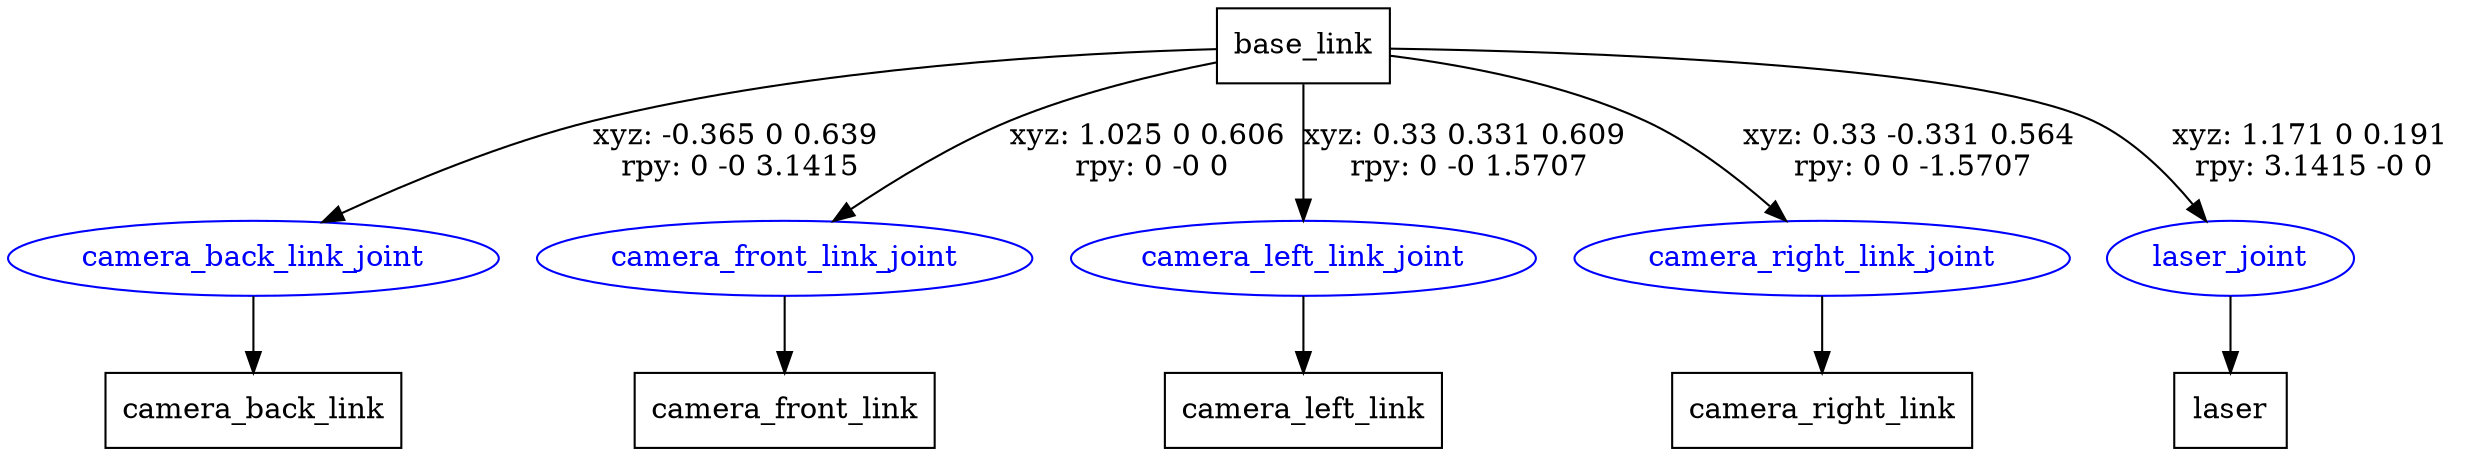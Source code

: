 digraph G {
node [shape=box];
"base_link" [label="base_link"];
"camera_back_link" [label="camera_back_link"];
"camera_front_link" [label="camera_front_link"];
"camera_left_link" [label="camera_left_link"];
"camera_right_link" [label="camera_right_link"];
"laser" [label="laser"];
node [shape=ellipse, color=blue, fontcolor=blue];
"base_link" -> "camera_back_link_joint" [label="xyz: -0.365 0 0.639 \nrpy: 0 -0 3.1415"]
"camera_back_link_joint" -> "camera_back_link"
"base_link" -> "camera_front_link_joint" [label="xyz: 1.025 0 0.606 \nrpy: 0 -0 0"]
"camera_front_link_joint" -> "camera_front_link"
"base_link" -> "camera_left_link_joint" [label="xyz: 0.33 0.331 0.609 \nrpy: 0 -0 1.5707"]
"camera_left_link_joint" -> "camera_left_link"
"base_link" -> "camera_right_link_joint" [label="xyz: 0.33 -0.331 0.564 \nrpy: 0 0 -1.5707"]
"camera_right_link_joint" -> "camera_right_link"
"base_link" -> "laser_joint" [label="xyz: 1.171 0 0.191 \nrpy: 3.1415 -0 0"]
"laser_joint" -> "laser"
}
